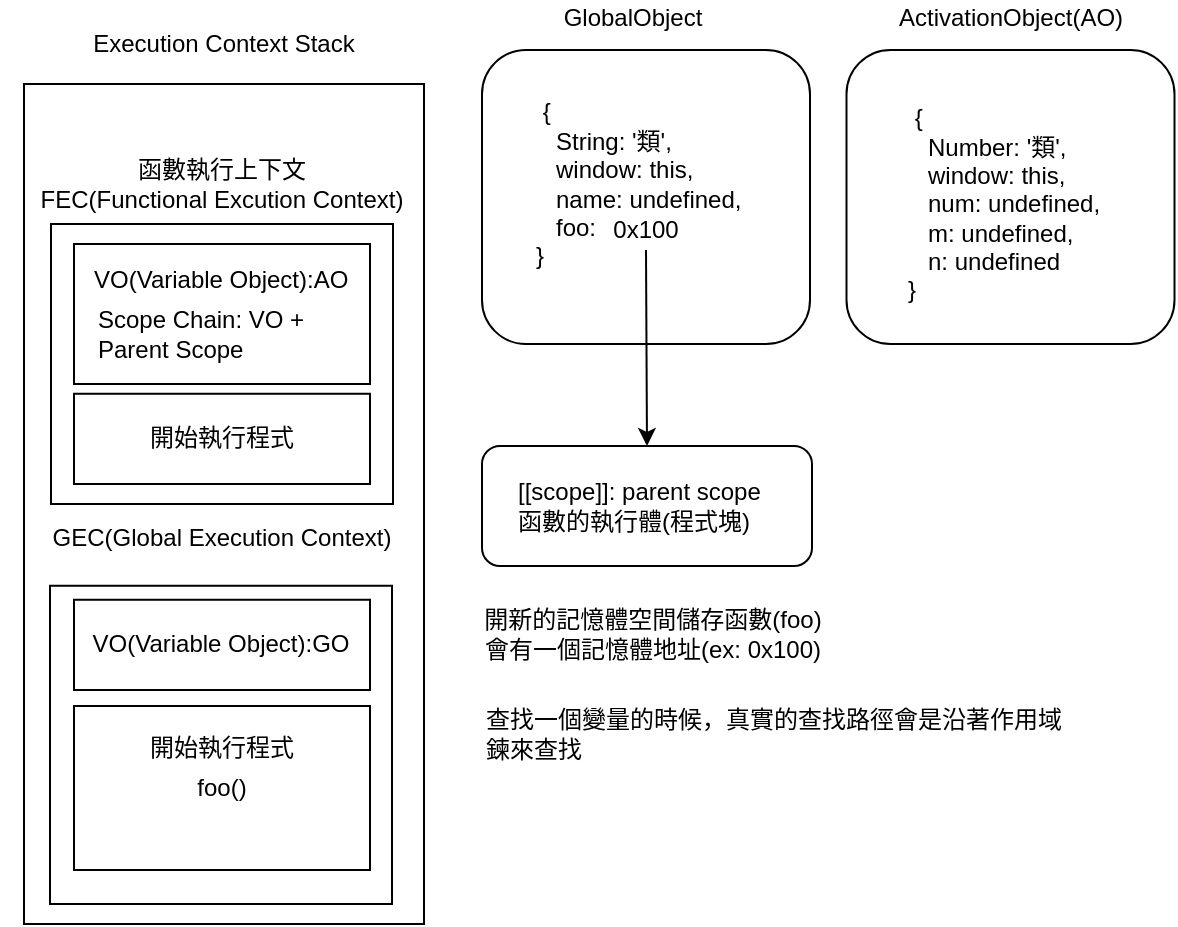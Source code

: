 <mxfile>
    <diagram id="ug38G6UqV3tzZ7y91YA-" name="第1頁">
        <mxGraphModel dx="541" dy="589" grid="1" gridSize="10" guides="1" tooltips="1" connect="1" arrows="1" fold="1" page="1" pageScale="1" pageWidth="827" pageHeight="1169" math="0" shadow="0">
            <root>
                <mxCell id="0"/>
                <mxCell id="1" parent="0"/>
                <mxCell id="2" value="" style="rounded=0;whiteSpace=wrap;html=1;" parent="1" vertex="1">
                    <mxGeometry x="50" y="70" width="200" height="420" as="geometry"/>
                </mxCell>
                <mxCell id="3" value="Execution Context Stack" style="text;html=1;strokeColor=none;fillColor=none;align=center;verticalAlign=middle;whiteSpace=wrap;rounded=0;" parent="1" vertex="1">
                    <mxGeometry x="60" y="40" width="180" height="20" as="geometry"/>
                </mxCell>
                <mxCell id="8" value="" style="group" parent="1" vertex="1" connectable="0">
                    <mxGeometry x="39" y="270" width="220" height="210" as="geometry"/>
                </mxCell>
                <mxCell id="4" value="" style="rounded=0;whiteSpace=wrap;html=1;" parent="8" vertex="1">
                    <mxGeometry x="24" y="50.88" width="171" height="159.12" as="geometry"/>
                </mxCell>
                <mxCell id="5" value="GEC(Global Execution Context)" style="text;html=1;strokeColor=none;fillColor=none;align=center;verticalAlign=middle;whiteSpace=wrap;rounded=0;" parent="8" vertex="1">
                    <mxGeometry x="-0.5" y="17" width="220" height="20.353" as="geometry"/>
                </mxCell>
                <mxCell id="10" value="" style="rounded=0;whiteSpace=wrap;html=1;" parent="8" vertex="1">
                    <mxGeometry x="36" y="57.88" width="148" height="45.12" as="geometry"/>
                </mxCell>
                <mxCell id="9" value="VO(Variable Object):GO" style="text;html=1;strokeColor=none;fillColor=none;align=center;verticalAlign=middle;whiteSpace=wrap;rounded=0;" parent="8" vertex="1">
                    <mxGeometry x="38" y="69.058" width="143" height="22.763" as="geometry"/>
                </mxCell>
                <mxCell id="11" value="" style="rounded=0;whiteSpace=wrap;html=1;" parent="8" vertex="1">
                    <mxGeometry x="36" y="111" width="148" height="82" as="geometry"/>
                </mxCell>
                <mxCell id="12" value="開始執行程式" style="text;html=1;strokeColor=none;fillColor=none;align=center;verticalAlign=middle;whiteSpace=wrap;rounded=0;" parent="8" vertex="1">
                    <mxGeometry x="66.5" y="122" width="86" height="20" as="geometry"/>
                </mxCell>
                <mxCell id="23" value="foo()" style="text;html=1;strokeColor=none;fillColor=none;align=center;verticalAlign=middle;whiteSpace=wrap;rounded=0;" vertex="1" parent="8">
                    <mxGeometry x="90" y="142" width="40" height="20" as="geometry"/>
                </mxCell>
                <mxCell id="13" value="" style="rounded=1;whiteSpace=wrap;html=1;" vertex="1" parent="1">
                    <mxGeometry x="279" y="53" width="164" height="147" as="geometry"/>
                </mxCell>
                <mxCell id="14" value="&lt;div&gt;&amp;nbsp;{&lt;/div&gt;&lt;div&gt;&amp;nbsp; &amp;nbsp;String: '類',&lt;/div&gt;&lt;div&gt;&amp;nbsp; &amp;nbsp;window: this,&lt;/div&gt;&lt;div&gt;&amp;nbsp; &amp;nbsp;name: undefined,&lt;/div&gt;&lt;div&gt;&amp;nbsp; &amp;nbsp;foo:&lt;/div&gt;&lt;div&gt;}&lt;/div&gt;" style="text;html=1;strokeColor=none;fillColor=none;align=left;verticalAlign=middle;whiteSpace=wrap;rounded=0;" vertex="1" parent="1">
                    <mxGeometry x="304" y="70" width="114" height="99" as="geometry"/>
                </mxCell>
                <mxCell id="15" value="GlobalObject" style="text;html=1;strokeColor=none;fillColor=none;align=center;verticalAlign=middle;whiteSpace=wrap;rounded=0;" vertex="1" parent="1">
                    <mxGeometry x="299" y="28" width="111" height="18" as="geometry"/>
                </mxCell>
                <mxCell id="16" value="" style="rounded=1;whiteSpace=wrap;html=1;" vertex="1" parent="1">
                    <mxGeometry x="279" y="251" width="165" height="60" as="geometry"/>
                </mxCell>
                <mxCell id="18" value="[[scope]]: parent scope&lt;br&gt;函數的執行體(程式塊)" style="text;html=1;strokeColor=none;fillColor=none;align=left;verticalAlign=middle;whiteSpace=wrap;rounded=0;" vertex="1" parent="1">
                    <mxGeometry x="294.75" y="265.5" width="141" height="31" as="geometry"/>
                </mxCell>
                <mxCell id="20" value="0x100&lt;br&gt;" style="text;html=1;strokeColor=none;fillColor=none;align=center;verticalAlign=middle;whiteSpace=wrap;rounded=0;" vertex="1" parent="1">
                    <mxGeometry x="341" y="133" width="40" height="20" as="geometry"/>
                </mxCell>
                <mxCell id="21" value="" style="endArrow=classic;html=1;exitX=0.5;exitY=1;exitDx=0;exitDy=0;entryX=0.5;entryY=0;entryDx=0;entryDy=0;" edge="1" parent="1" source="20" target="16">
                    <mxGeometry width="50" height="50" relative="1" as="geometry">
                        <mxPoint x="335" y="99" as="sourcePoint"/>
                        <mxPoint x="385" y="49" as="targetPoint"/>
                    </mxGeometry>
                </mxCell>
                <mxCell id="17" value="開新的記憶體空間儲存函數(foo)&lt;br&gt;會有一個記憶體地址(ex: 0x100)" style="text;html=1;strokeColor=none;fillColor=none;align=center;verticalAlign=middle;whiteSpace=wrap;rounded=0;" vertex="1" parent="1">
                    <mxGeometry x="279" y="330" width="171" height="30" as="geometry"/>
                </mxCell>
                <mxCell id="26" value="函數執行上下文&lt;br&gt;FEC(Functional Excution Context)" style="text;html=1;strokeColor=none;fillColor=none;align=center;verticalAlign=middle;whiteSpace=wrap;rounded=0;" vertex="1" parent="1">
                    <mxGeometry x="39" y="100" width="220" height="39.35" as="geometry"/>
                </mxCell>
                <mxCell id="27" value="" style="rounded=0;whiteSpace=wrap;html=1;" vertex="1" parent="1">
                    <mxGeometry x="63.5" y="140" width="171" height="140" as="geometry"/>
                </mxCell>
                <mxCell id="28" value="" style="rounded=0;whiteSpace=wrap;html=1;" vertex="1" parent="1">
                    <mxGeometry x="75" y="150" width="148" height="70" as="geometry"/>
                </mxCell>
                <mxCell id="29" value="VO(Variable Object):AO" style="text;html=1;strokeColor=none;fillColor=none;align=left;verticalAlign=middle;whiteSpace=wrap;rounded=0;" vertex="1" parent="1">
                    <mxGeometry x="83" y="156.238" width="143" height="22.763" as="geometry"/>
                </mxCell>
                <mxCell id="30" value="" style="rounded=1;whiteSpace=wrap;html=1;" vertex="1" parent="1">
                    <mxGeometry x="461.25" y="53" width="164" height="147" as="geometry"/>
                </mxCell>
                <mxCell id="31" value="ActivationObject(AO)" style="text;html=1;strokeColor=none;fillColor=none;align=center;verticalAlign=middle;whiteSpace=wrap;rounded=0;" vertex="1" parent="1">
                    <mxGeometry x="487.75" y="28" width="111" height="18" as="geometry"/>
                </mxCell>
                <mxCell id="32" value="&lt;div&gt;&amp;nbsp;{&lt;/div&gt;&lt;div&gt;&amp;nbsp; &amp;nbsp;Number: '類',&lt;/div&gt;&lt;div&gt;&amp;nbsp; &amp;nbsp;window: this,&lt;/div&gt;&lt;div&gt;&amp;nbsp; &amp;nbsp;num: undefined,&lt;/div&gt;&lt;div&gt;&amp;nbsp; &amp;nbsp;m: undefined,&lt;/div&gt;&lt;div&gt;&amp;nbsp; &amp;nbsp;n: undefined&lt;/div&gt;&lt;div&gt;}&lt;/div&gt;" style="text;html=1;strokeColor=none;fillColor=none;align=left;verticalAlign=middle;whiteSpace=wrap;rounded=0;" vertex="1" parent="1">
                    <mxGeometry x="490" y="80" width="114" height="99" as="geometry"/>
                </mxCell>
                <mxCell id="37" value="查找一個變量的時候，真實的查找路徑會是沿著作用域鍊來查找" style="text;html=1;strokeColor=none;fillColor=none;align=left;verticalAlign=middle;whiteSpace=wrap;rounded=0;" vertex="1" parent="1">
                    <mxGeometry x="279" y="370" width="291" height="50" as="geometry"/>
                </mxCell>
                <mxCell id="38" value="Scope Chain: VO + Parent Scope" style="text;html=1;strokeColor=none;fillColor=none;align=left;verticalAlign=middle;whiteSpace=wrap;rounded=0;" vertex="1" parent="1">
                    <mxGeometry x="84.5" y="179" width="140" height="31" as="geometry"/>
                </mxCell>
                <mxCell id="39" value="" style="group" vertex="1" connectable="0" parent="1">
                    <mxGeometry x="75" y="224.88" width="148" height="45.12" as="geometry"/>
                </mxCell>
                <mxCell id="34" value="" style="rounded=0;whiteSpace=wrap;html=1;" vertex="1" parent="39">
                    <mxGeometry width="148" height="45.12" as="geometry"/>
                </mxCell>
                <mxCell id="35" value="開始執行程式" style="text;html=1;strokeColor=none;fillColor=none;align=center;verticalAlign=middle;whiteSpace=wrap;rounded=0;" vertex="1" parent="39">
                    <mxGeometry x="31" y="12.56" width="86" height="20" as="geometry"/>
                </mxCell>
            </root>
        </mxGraphModel>
    </diagram>
</mxfile>